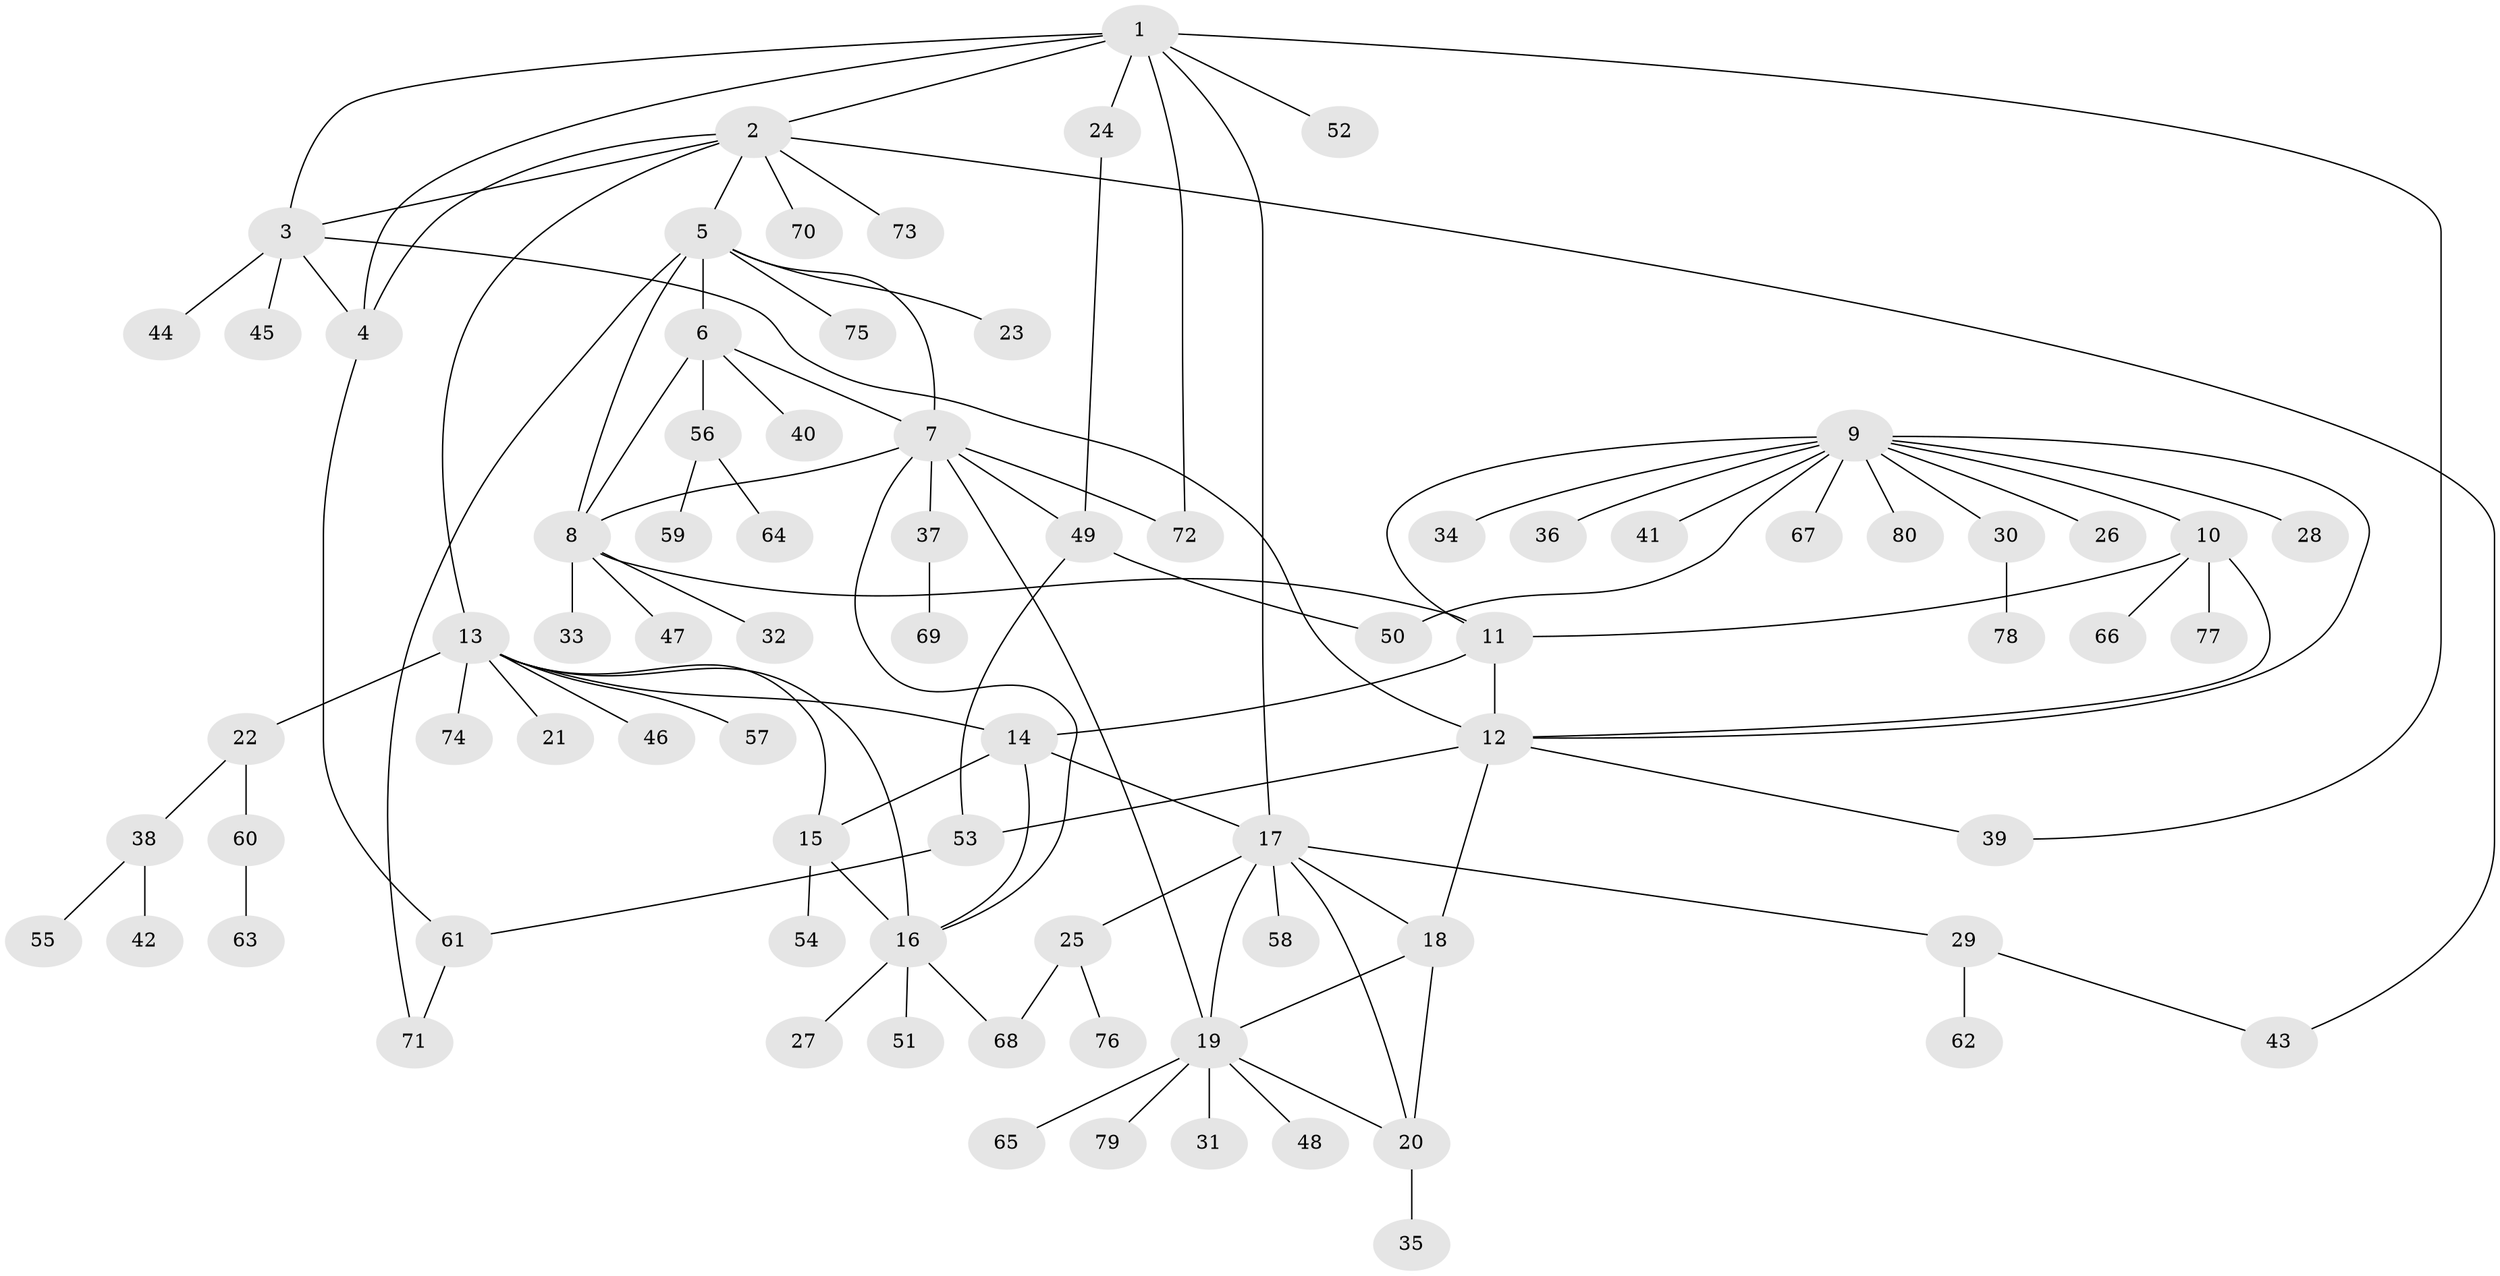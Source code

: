 // Generated by graph-tools (version 1.1) at 2025/50/03/09/25 03:50:31]
// undirected, 80 vertices, 109 edges
graph export_dot {
graph [start="1"]
  node [color=gray90,style=filled];
  1;
  2;
  3;
  4;
  5;
  6;
  7;
  8;
  9;
  10;
  11;
  12;
  13;
  14;
  15;
  16;
  17;
  18;
  19;
  20;
  21;
  22;
  23;
  24;
  25;
  26;
  27;
  28;
  29;
  30;
  31;
  32;
  33;
  34;
  35;
  36;
  37;
  38;
  39;
  40;
  41;
  42;
  43;
  44;
  45;
  46;
  47;
  48;
  49;
  50;
  51;
  52;
  53;
  54;
  55;
  56;
  57;
  58;
  59;
  60;
  61;
  62;
  63;
  64;
  65;
  66;
  67;
  68;
  69;
  70;
  71;
  72;
  73;
  74;
  75;
  76;
  77;
  78;
  79;
  80;
  1 -- 2;
  1 -- 3;
  1 -- 4;
  1 -- 17;
  1 -- 24;
  1 -- 39;
  1 -- 52;
  1 -- 72;
  2 -- 3;
  2 -- 4;
  2 -- 5;
  2 -- 13;
  2 -- 43;
  2 -- 70;
  2 -- 73;
  3 -- 4;
  3 -- 12;
  3 -- 44;
  3 -- 45;
  4 -- 61;
  5 -- 6;
  5 -- 7;
  5 -- 8;
  5 -- 23;
  5 -- 71;
  5 -- 75;
  6 -- 7;
  6 -- 8;
  6 -- 40;
  6 -- 56;
  7 -- 8;
  7 -- 16;
  7 -- 19;
  7 -- 37;
  7 -- 49;
  7 -- 72;
  8 -- 11;
  8 -- 32;
  8 -- 33;
  8 -- 47;
  9 -- 10;
  9 -- 11;
  9 -- 12;
  9 -- 26;
  9 -- 28;
  9 -- 30;
  9 -- 34;
  9 -- 36;
  9 -- 41;
  9 -- 50;
  9 -- 67;
  9 -- 80;
  10 -- 11;
  10 -- 12;
  10 -- 66;
  10 -- 77;
  11 -- 12;
  11 -- 14;
  12 -- 18;
  12 -- 39;
  12 -- 53;
  13 -- 14;
  13 -- 15;
  13 -- 16;
  13 -- 21;
  13 -- 22;
  13 -- 46;
  13 -- 57;
  13 -- 74;
  14 -- 15;
  14 -- 16;
  14 -- 17;
  15 -- 16;
  15 -- 54;
  16 -- 27;
  16 -- 51;
  16 -- 68;
  17 -- 18;
  17 -- 19;
  17 -- 20;
  17 -- 25;
  17 -- 29;
  17 -- 58;
  18 -- 19;
  18 -- 20;
  19 -- 20;
  19 -- 31;
  19 -- 48;
  19 -- 65;
  19 -- 79;
  20 -- 35;
  22 -- 38;
  22 -- 60;
  24 -- 49;
  25 -- 68;
  25 -- 76;
  29 -- 43;
  29 -- 62;
  30 -- 78;
  37 -- 69;
  38 -- 42;
  38 -- 55;
  49 -- 50;
  49 -- 53;
  53 -- 61;
  56 -- 59;
  56 -- 64;
  60 -- 63;
  61 -- 71;
}
